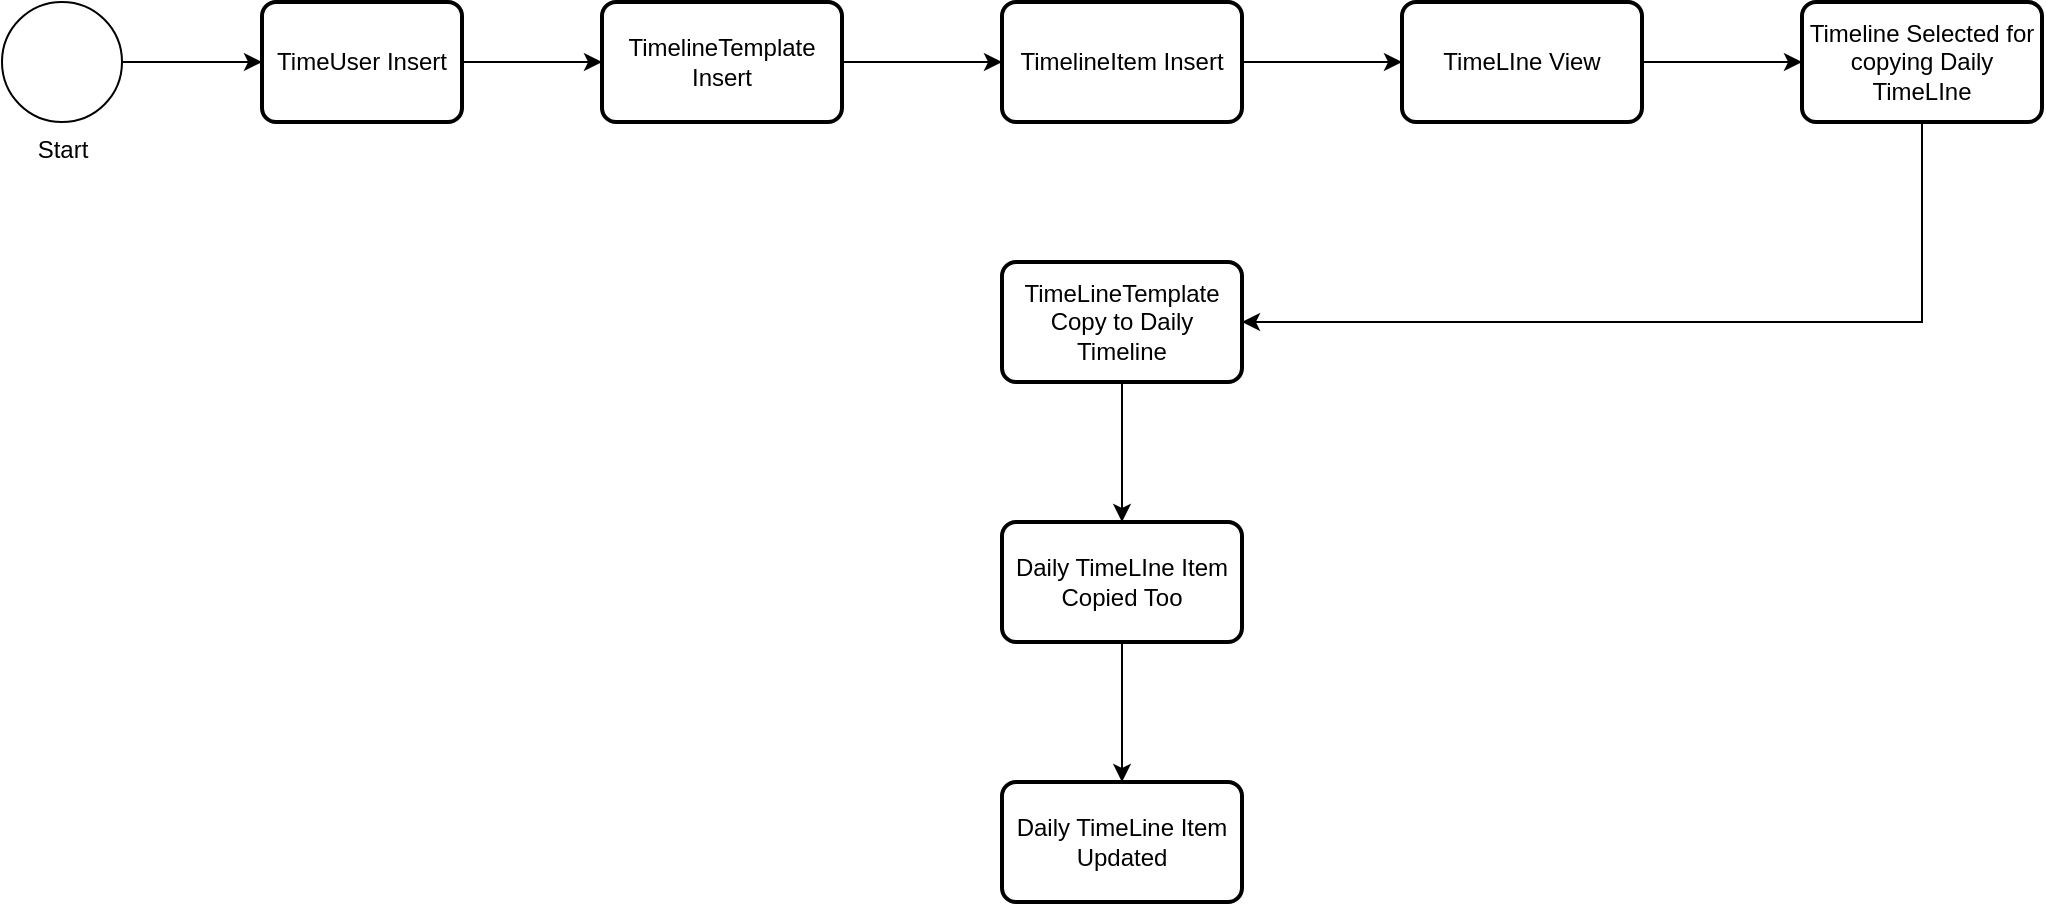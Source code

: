 <mxfile version="27.2.0">
  <diagram name="페이지-1" id="PCOD-Qwq9QeSII8PNxn0">
    <mxGraphModel dx="1018" dy="568" grid="1" gridSize="10" guides="1" tooltips="1" connect="1" arrows="1" fold="1" page="1" pageScale="1" pageWidth="827" pageHeight="1169" math="0" shadow="0">
      <root>
        <mxCell id="0" />
        <mxCell id="1" parent="0" />
        <mxCell id="2IXnDno4injUiYX8DniN-10" value="" style="edgeStyle=orthogonalEdgeStyle;rounded=0;orthogonalLoop=1;jettySize=auto;html=1;" edge="1" parent="1" source="2IXnDno4injUiYX8DniN-2" target="2IXnDno4injUiYX8DniN-3">
          <mxGeometry relative="1" as="geometry" />
        </mxCell>
        <mxCell id="2IXnDno4injUiYX8DniN-2" value="Start" style="verticalLabelPosition=bottom;verticalAlign=top;html=1;shape=mxgraph.flowchart.on-page_reference;" vertex="1" parent="1">
          <mxGeometry x="120" y="100" width="60" height="60" as="geometry" />
        </mxCell>
        <mxCell id="2IXnDno4injUiYX8DniN-5" value="" style="edgeStyle=orthogonalEdgeStyle;rounded=0;orthogonalLoop=1;jettySize=auto;html=1;" edge="1" parent="1" source="2IXnDno4injUiYX8DniN-3" target="2IXnDno4injUiYX8DniN-4">
          <mxGeometry relative="1" as="geometry" />
        </mxCell>
        <mxCell id="2IXnDno4injUiYX8DniN-3" value="TimeUser Insert" style="rounded=1;whiteSpace=wrap;html=1;absoluteArcSize=1;arcSize=14;strokeWidth=2;" vertex="1" parent="1">
          <mxGeometry x="250" y="100" width="100" height="60" as="geometry" />
        </mxCell>
        <mxCell id="2IXnDno4injUiYX8DniN-7" value="" style="edgeStyle=orthogonalEdgeStyle;rounded=0;orthogonalLoop=1;jettySize=auto;html=1;" edge="1" parent="1" source="2IXnDno4injUiYX8DniN-4" target="2IXnDno4injUiYX8DniN-6">
          <mxGeometry relative="1" as="geometry" />
        </mxCell>
        <mxCell id="2IXnDno4injUiYX8DniN-4" value="TimelineTemplate Insert" style="whiteSpace=wrap;html=1;rounded=1;absoluteArcSize=1;arcSize=14;strokeWidth=2;" vertex="1" parent="1">
          <mxGeometry x="420" y="100" width="120" height="60" as="geometry" />
        </mxCell>
        <mxCell id="2IXnDno4injUiYX8DniN-9" value="" style="edgeStyle=orthogonalEdgeStyle;rounded=0;orthogonalLoop=1;jettySize=auto;html=1;" edge="1" parent="1" source="2IXnDno4injUiYX8DniN-6" target="2IXnDno4injUiYX8DniN-8">
          <mxGeometry relative="1" as="geometry" />
        </mxCell>
        <mxCell id="2IXnDno4injUiYX8DniN-6" value="TimelineItem Insert" style="rounded=1;whiteSpace=wrap;html=1;absoluteArcSize=1;arcSize=14;strokeWidth=2;" vertex="1" parent="1">
          <mxGeometry x="620" y="100" width="120" height="60" as="geometry" />
        </mxCell>
        <mxCell id="2IXnDno4injUiYX8DniN-22" value="" style="edgeStyle=orthogonalEdgeStyle;rounded=0;orthogonalLoop=1;jettySize=auto;html=1;" edge="1" parent="1" source="2IXnDno4injUiYX8DniN-8" target="2IXnDno4injUiYX8DniN-21">
          <mxGeometry relative="1" as="geometry" />
        </mxCell>
        <mxCell id="2IXnDno4injUiYX8DniN-8" value="TimeLIne View" style="rounded=1;whiteSpace=wrap;html=1;absoluteArcSize=1;arcSize=14;strokeWidth=2;" vertex="1" parent="1">
          <mxGeometry x="820" y="100" width="120" height="60" as="geometry" />
        </mxCell>
        <mxCell id="2IXnDno4injUiYX8DniN-18" value="" style="edgeStyle=orthogonalEdgeStyle;rounded=0;orthogonalLoop=1;jettySize=auto;html=1;" edge="1" parent="1" source="2IXnDno4injUiYX8DniN-15" target="2IXnDno4injUiYX8DniN-17">
          <mxGeometry relative="1" as="geometry" />
        </mxCell>
        <mxCell id="2IXnDno4injUiYX8DniN-15" value="TimeLineTemplate Copy to Daily Timeline" style="rounded=1;whiteSpace=wrap;html=1;absoluteArcSize=1;arcSize=14;strokeWidth=2;" vertex="1" parent="1">
          <mxGeometry x="620" y="230" width="120" height="60" as="geometry" />
        </mxCell>
        <mxCell id="2IXnDno4injUiYX8DniN-20" value="" style="edgeStyle=orthogonalEdgeStyle;rounded=0;orthogonalLoop=1;jettySize=auto;html=1;" edge="1" parent="1" source="2IXnDno4injUiYX8DniN-17" target="2IXnDno4injUiYX8DniN-19">
          <mxGeometry relative="1" as="geometry" />
        </mxCell>
        <mxCell id="2IXnDno4injUiYX8DniN-17" value="Daily TimeLIne Item Copied Too" style="rounded=1;whiteSpace=wrap;html=1;absoluteArcSize=1;arcSize=14;strokeWidth=2;" vertex="1" parent="1">
          <mxGeometry x="620" y="360" width="120" height="60" as="geometry" />
        </mxCell>
        <mxCell id="2IXnDno4injUiYX8DniN-19" value="Daily TimeLine Item Updated" style="rounded=1;whiteSpace=wrap;html=1;absoluteArcSize=1;arcSize=14;strokeWidth=2;" vertex="1" parent="1">
          <mxGeometry x="620" y="490" width="120" height="60" as="geometry" />
        </mxCell>
        <mxCell id="2IXnDno4injUiYX8DniN-23" style="edgeStyle=orthogonalEdgeStyle;rounded=0;orthogonalLoop=1;jettySize=auto;html=1;" edge="1" parent="1" source="2IXnDno4injUiYX8DniN-21" target="2IXnDno4injUiYX8DniN-15">
          <mxGeometry relative="1" as="geometry">
            <Array as="points">
              <mxPoint x="1080" y="260" />
            </Array>
          </mxGeometry>
        </mxCell>
        <mxCell id="2IXnDno4injUiYX8DniN-21" value="Timeline Selected for copying Daily TimeLIne" style="rounded=1;whiteSpace=wrap;html=1;absoluteArcSize=1;arcSize=14;strokeWidth=2;" vertex="1" parent="1">
          <mxGeometry x="1020" y="100" width="120" height="60" as="geometry" />
        </mxCell>
      </root>
    </mxGraphModel>
  </diagram>
</mxfile>
